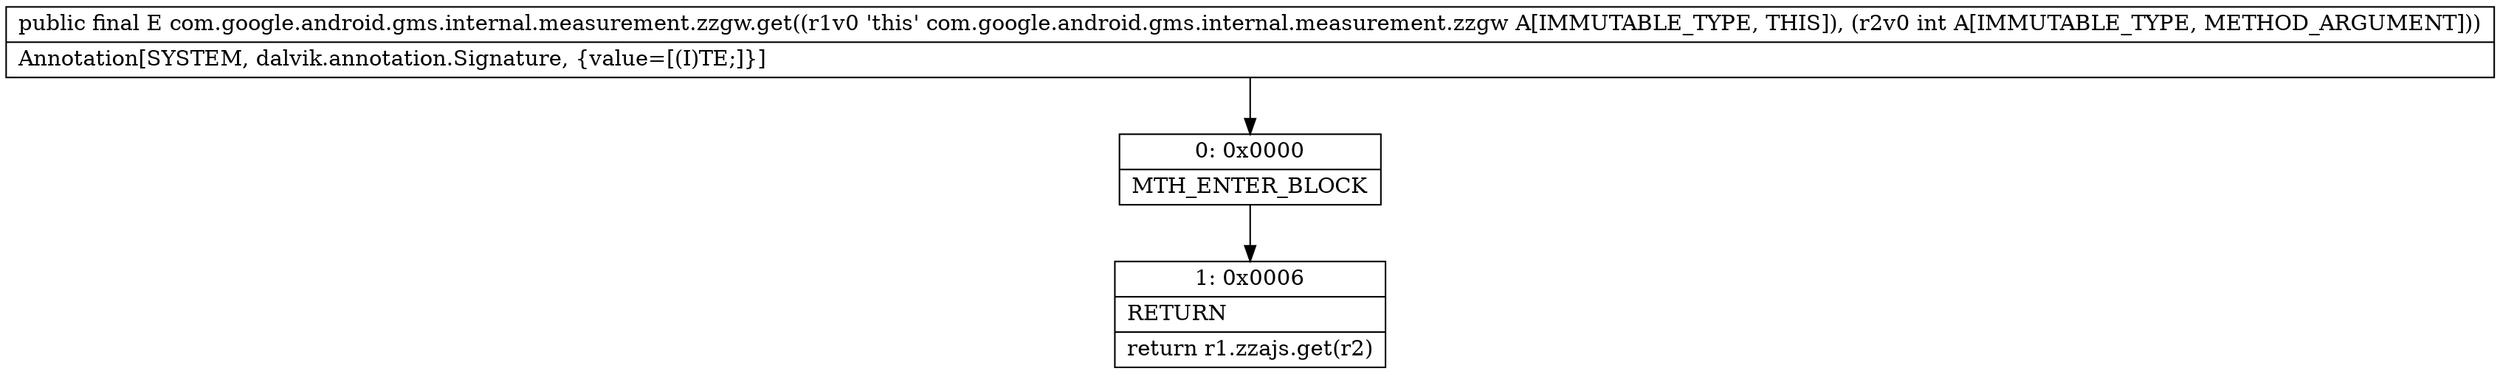 digraph "CFG forcom.google.android.gms.internal.measurement.zzgw.get(I)Ljava\/lang\/Object;" {
Node_0 [shape=record,label="{0\:\ 0x0000|MTH_ENTER_BLOCK\l}"];
Node_1 [shape=record,label="{1\:\ 0x0006|RETURN\l|return r1.zzajs.get(r2)\l}"];
MethodNode[shape=record,label="{public final E com.google.android.gms.internal.measurement.zzgw.get((r1v0 'this' com.google.android.gms.internal.measurement.zzgw A[IMMUTABLE_TYPE, THIS]), (r2v0 int A[IMMUTABLE_TYPE, METHOD_ARGUMENT]))  | Annotation[SYSTEM, dalvik.annotation.Signature, \{value=[(I)TE;]\}]\l}"];
MethodNode -> Node_0;
Node_0 -> Node_1;
}

